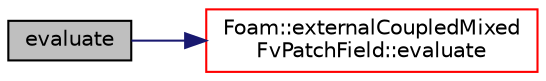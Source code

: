 digraph "evaluate"
{
  bgcolor="transparent";
  edge [fontname="Helvetica",fontsize="10",labelfontname="Helvetica",labelfontsize="10"];
  node [fontname="Helvetica",fontsize="10",shape=record];
  rankdir="LR";
  Node1 [label="evaluate",height=0.2,width=0.4,color="black", fillcolor="grey75", style="filled", fontcolor="black"];
  Node1 -> Node2 [color="midnightblue",fontsize="10",style="solid",fontname="Helvetica"];
  Node2 [label="Foam::externalCoupledMixed\lFvPatchField::evaluate",height=0.2,width=0.4,color="red",URL="$a00700.html#a3b59c070ab0408e3bbb21927540159f4",tooltip="Evaluate the patch field. "];
}
